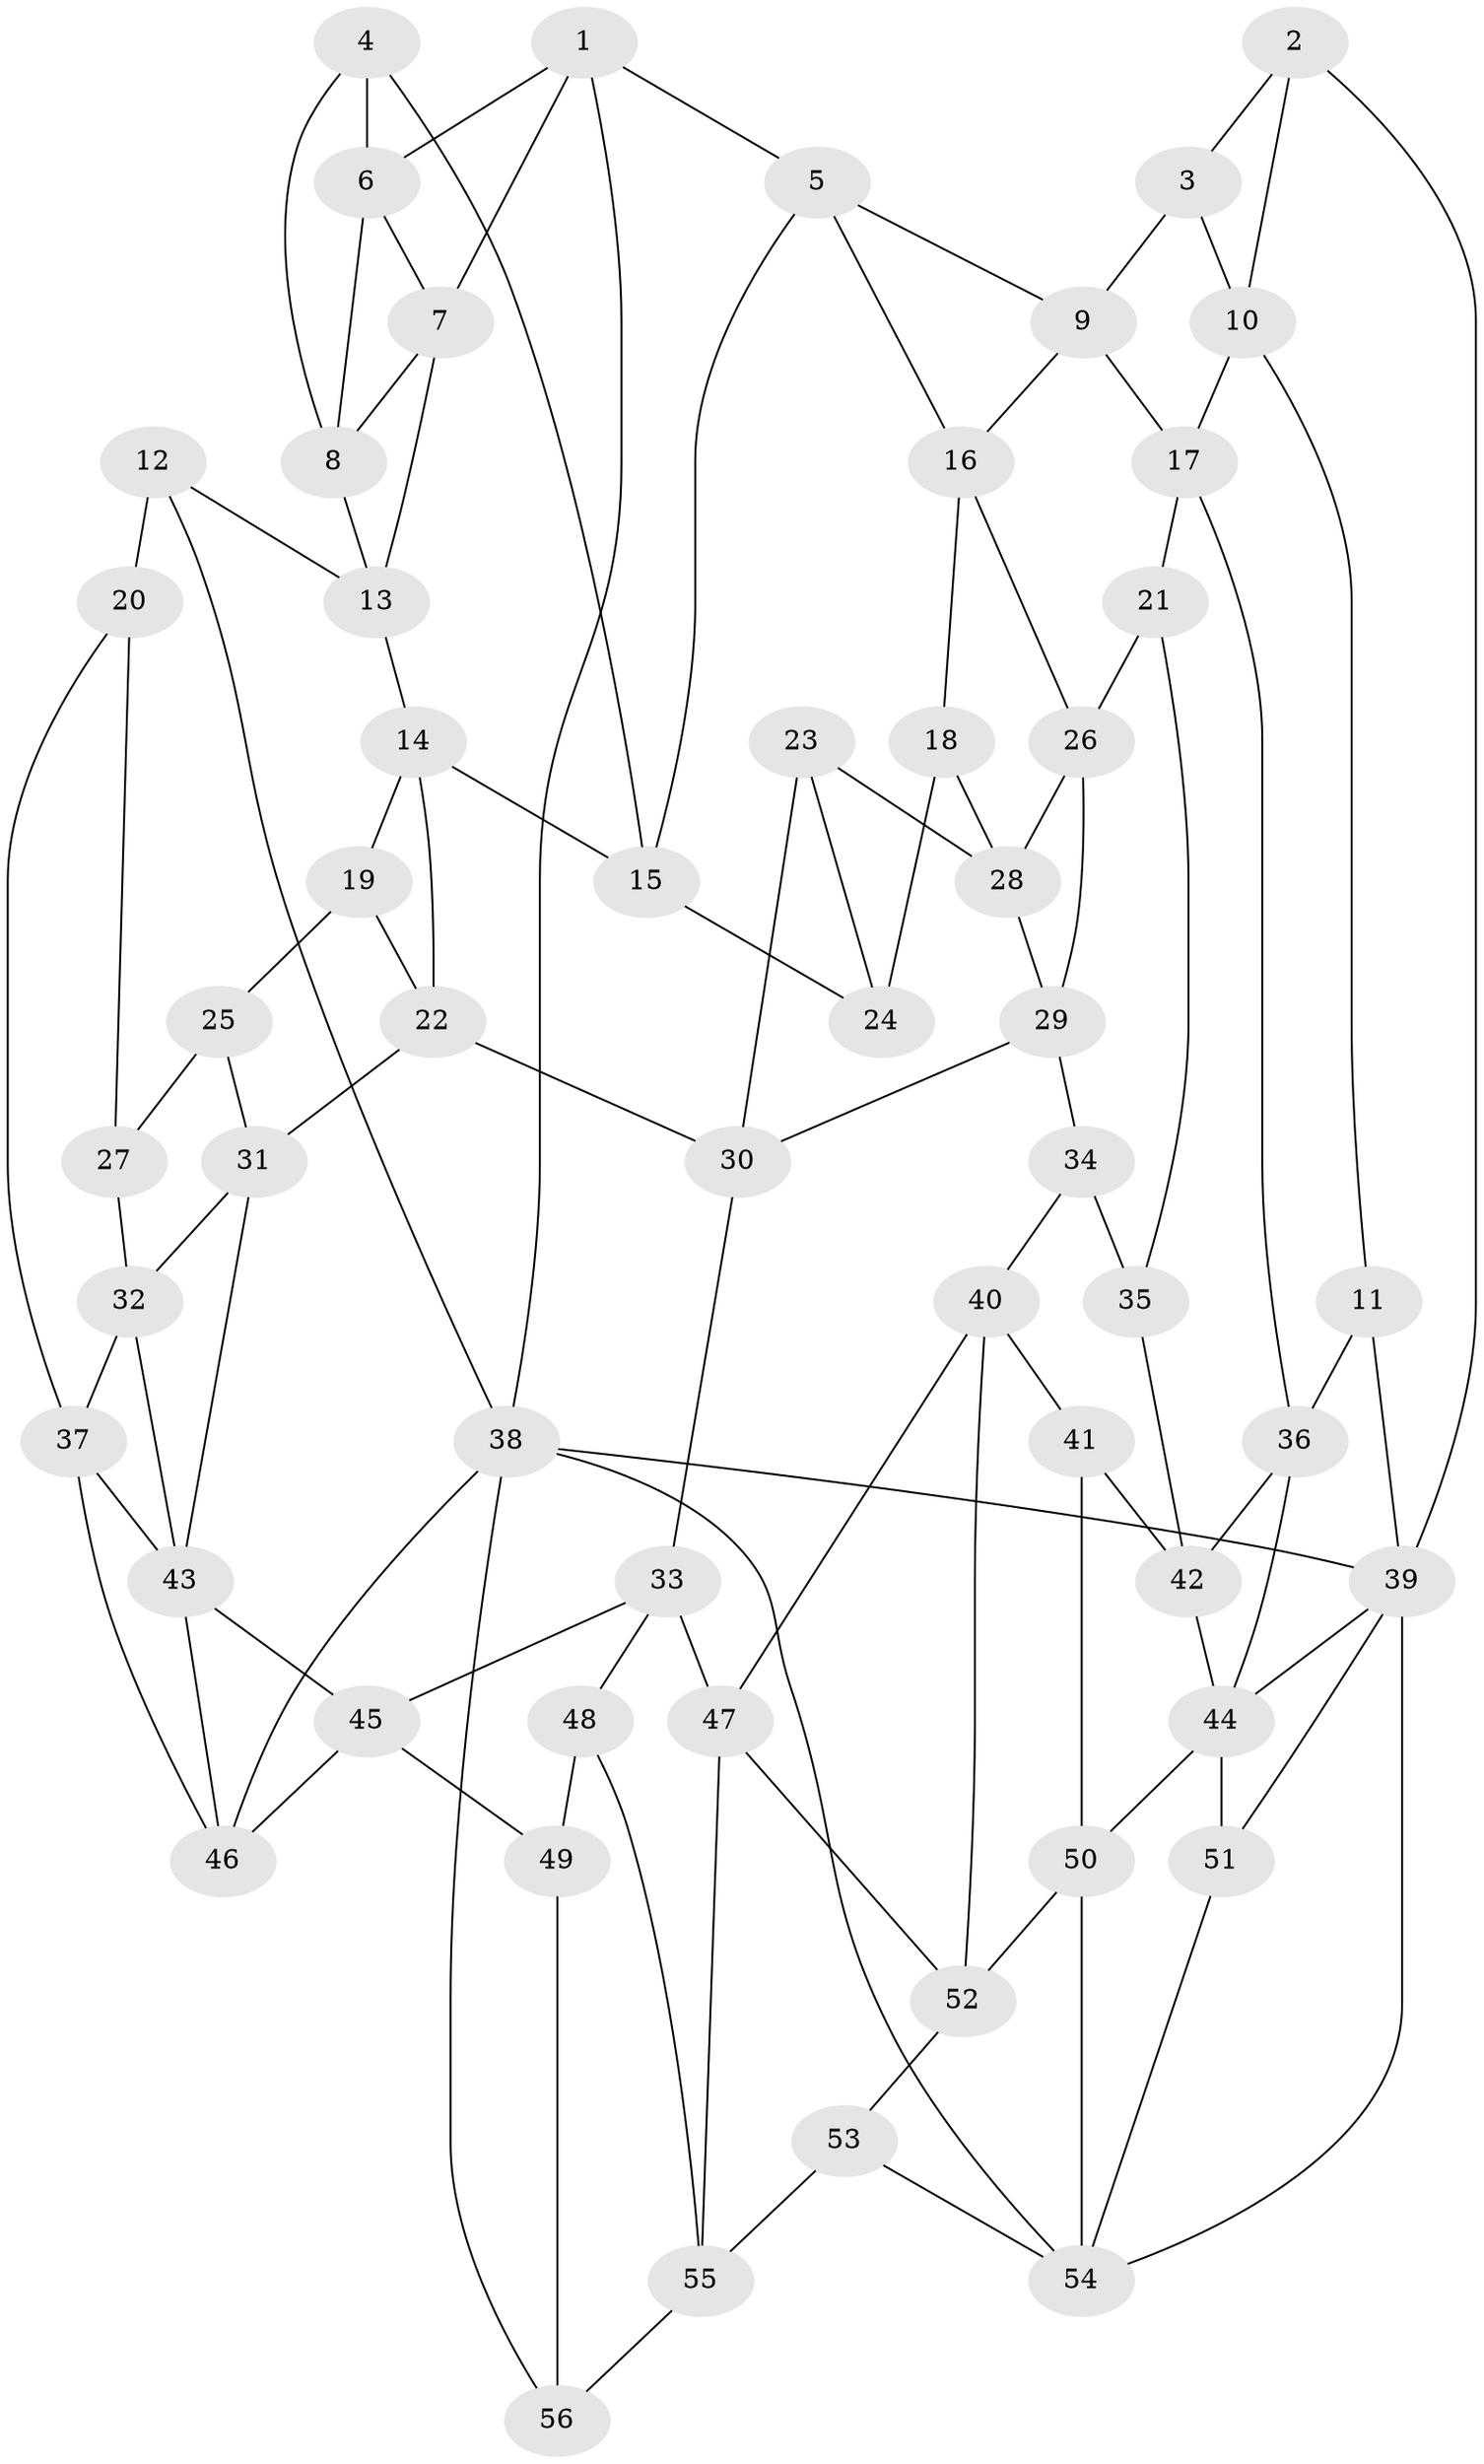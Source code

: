 // original degree distribution, {3: 0.018018018018018018, 4: 0.2702702702702703, 6: 0.24324324324324326, 5: 0.46846846846846846}
// Generated by graph-tools (version 1.1) at 2025/27/03/09/25 03:27:12]
// undirected, 56 vertices, 105 edges
graph export_dot {
graph [start="1"]
  node [color=gray90,style=filled];
  1;
  2;
  3;
  4;
  5;
  6;
  7;
  8;
  9;
  10;
  11;
  12;
  13;
  14;
  15;
  16;
  17;
  18;
  19;
  20;
  21;
  22;
  23;
  24;
  25;
  26;
  27;
  28;
  29;
  30;
  31;
  32;
  33;
  34;
  35;
  36;
  37;
  38;
  39;
  40;
  41;
  42;
  43;
  44;
  45;
  46;
  47;
  48;
  49;
  50;
  51;
  52;
  53;
  54;
  55;
  56;
  1 -- 5 [weight=1.0];
  1 -- 6 [weight=1.0];
  1 -- 7 [weight=1.0];
  1 -- 38 [weight=1.0];
  2 -- 3 [weight=1.0];
  2 -- 10 [weight=1.0];
  2 -- 39 [weight=1.0];
  3 -- 9 [weight=1.0];
  3 -- 10 [weight=1.0];
  4 -- 6 [weight=1.0];
  4 -- 8 [weight=1.0];
  4 -- 15 [weight=1.0];
  5 -- 9 [weight=1.0];
  5 -- 15 [weight=1.0];
  5 -- 16 [weight=1.0];
  6 -- 7 [weight=1.0];
  6 -- 8 [weight=1.0];
  7 -- 8 [weight=1.0];
  7 -- 13 [weight=1.0];
  8 -- 13 [weight=1.0];
  9 -- 16 [weight=1.0];
  9 -- 17 [weight=1.0];
  10 -- 11 [weight=1.0];
  10 -- 17 [weight=1.0];
  11 -- 36 [weight=1.0];
  11 -- 39 [weight=1.0];
  12 -- 13 [weight=1.0];
  12 -- 20 [weight=2.0];
  12 -- 38 [weight=1.0];
  13 -- 14 [weight=1.0];
  14 -- 15 [weight=1.0];
  14 -- 19 [weight=1.0];
  14 -- 22 [weight=1.0];
  15 -- 24 [weight=1.0];
  16 -- 18 [weight=1.0];
  16 -- 26 [weight=1.0];
  17 -- 21 [weight=1.0];
  17 -- 36 [weight=1.0];
  18 -- 24 [weight=2.0];
  18 -- 28 [weight=1.0];
  19 -- 22 [weight=1.0];
  19 -- 25 [weight=1.0];
  20 -- 27 [weight=1.0];
  20 -- 37 [weight=1.0];
  21 -- 26 [weight=1.0];
  21 -- 35 [weight=1.0];
  22 -- 30 [weight=1.0];
  22 -- 31 [weight=1.0];
  23 -- 24 [weight=1.0];
  23 -- 28 [weight=1.0];
  23 -- 30 [weight=1.0];
  25 -- 27 [weight=2.0];
  25 -- 31 [weight=1.0];
  26 -- 28 [weight=1.0];
  26 -- 29 [weight=1.0];
  27 -- 32 [weight=1.0];
  28 -- 29 [weight=1.0];
  29 -- 30 [weight=1.0];
  29 -- 34 [weight=1.0];
  30 -- 33 [weight=1.0];
  31 -- 32 [weight=1.0];
  31 -- 43 [weight=1.0];
  32 -- 37 [weight=1.0];
  32 -- 43 [weight=1.0];
  33 -- 45 [weight=1.0];
  33 -- 47 [weight=1.0];
  33 -- 48 [weight=1.0];
  34 -- 35 [weight=2.0];
  34 -- 40 [weight=1.0];
  35 -- 42 [weight=1.0];
  36 -- 42 [weight=1.0];
  36 -- 44 [weight=1.0];
  37 -- 43 [weight=1.0];
  37 -- 46 [weight=1.0];
  38 -- 39 [weight=1.0];
  38 -- 46 [weight=1.0];
  38 -- 54 [weight=1.0];
  38 -- 56 [weight=1.0];
  39 -- 44 [weight=1.0];
  39 -- 51 [weight=1.0];
  39 -- 54 [weight=1.0];
  40 -- 41 [weight=1.0];
  40 -- 47 [weight=1.0];
  40 -- 52 [weight=1.0];
  41 -- 42 [weight=1.0];
  41 -- 50 [weight=1.0];
  42 -- 44 [weight=1.0];
  43 -- 45 [weight=2.0];
  43 -- 46 [weight=1.0];
  44 -- 50 [weight=1.0];
  44 -- 51 [weight=2.0];
  45 -- 46 [weight=1.0];
  45 -- 49 [weight=2.0];
  47 -- 52 [weight=1.0];
  47 -- 55 [weight=1.0];
  48 -- 49 [weight=1.0];
  48 -- 55 [weight=1.0];
  49 -- 56 [weight=1.0];
  50 -- 52 [weight=1.0];
  50 -- 54 [weight=1.0];
  51 -- 54 [weight=1.0];
  52 -- 53 [weight=1.0];
  53 -- 54 [weight=1.0];
  53 -- 55 [weight=1.0];
  55 -- 56 [weight=1.0];
}
